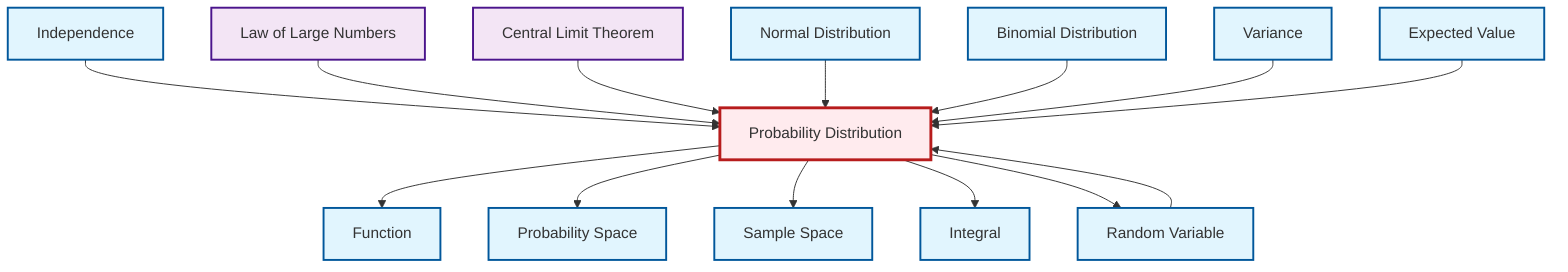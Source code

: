 graph TD
    classDef definition fill:#e1f5fe,stroke:#01579b,stroke-width:2px
    classDef theorem fill:#f3e5f5,stroke:#4a148c,stroke-width:2px
    classDef axiom fill:#fff3e0,stroke:#e65100,stroke-width:2px
    classDef example fill:#e8f5e9,stroke:#1b5e20,stroke-width:2px
    classDef current fill:#ffebee,stroke:#b71c1c,stroke-width:3px
    def-binomial-distribution["Binomial Distribution"]:::definition
    def-normal-distribution["Normal Distribution"]:::definition
    def-probability-space["Probability Space"]:::definition
    def-variance["Variance"]:::definition
    thm-law-of-large-numbers["Law of Large Numbers"]:::theorem
    def-independence["Independence"]:::definition
    def-sample-space["Sample Space"]:::definition
    def-integral["Integral"]:::definition
    def-probability-distribution["Probability Distribution"]:::definition
    def-random-variable["Random Variable"]:::definition
    def-expectation["Expected Value"]:::definition
    thm-central-limit["Central Limit Theorem"]:::theorem
    def-function["Function"]:::definition
    def-random-variable --> def-probability-distribution
    def-probability-distribution --> def-function
    def-independence --> def-probability-distribution
    def-probability-distribution --> def-probability-space
    thm-law-of-large-numbers --> def-probability-distribution
    thm-central-limit --> def-probability-distribution
    def-normal-distribution --> def-probability-distribution
    def-probability-distribution --> def-sample-space
    def-binomial-distribution --> def-probability-distribution
    def-variance --> def-probability-distribution
    def-expectation --> def-probability-distribution
    def-probability-distribution --> def-integral
    def-probability-distribution --> def-random-variable
    class def-probability-distribution current